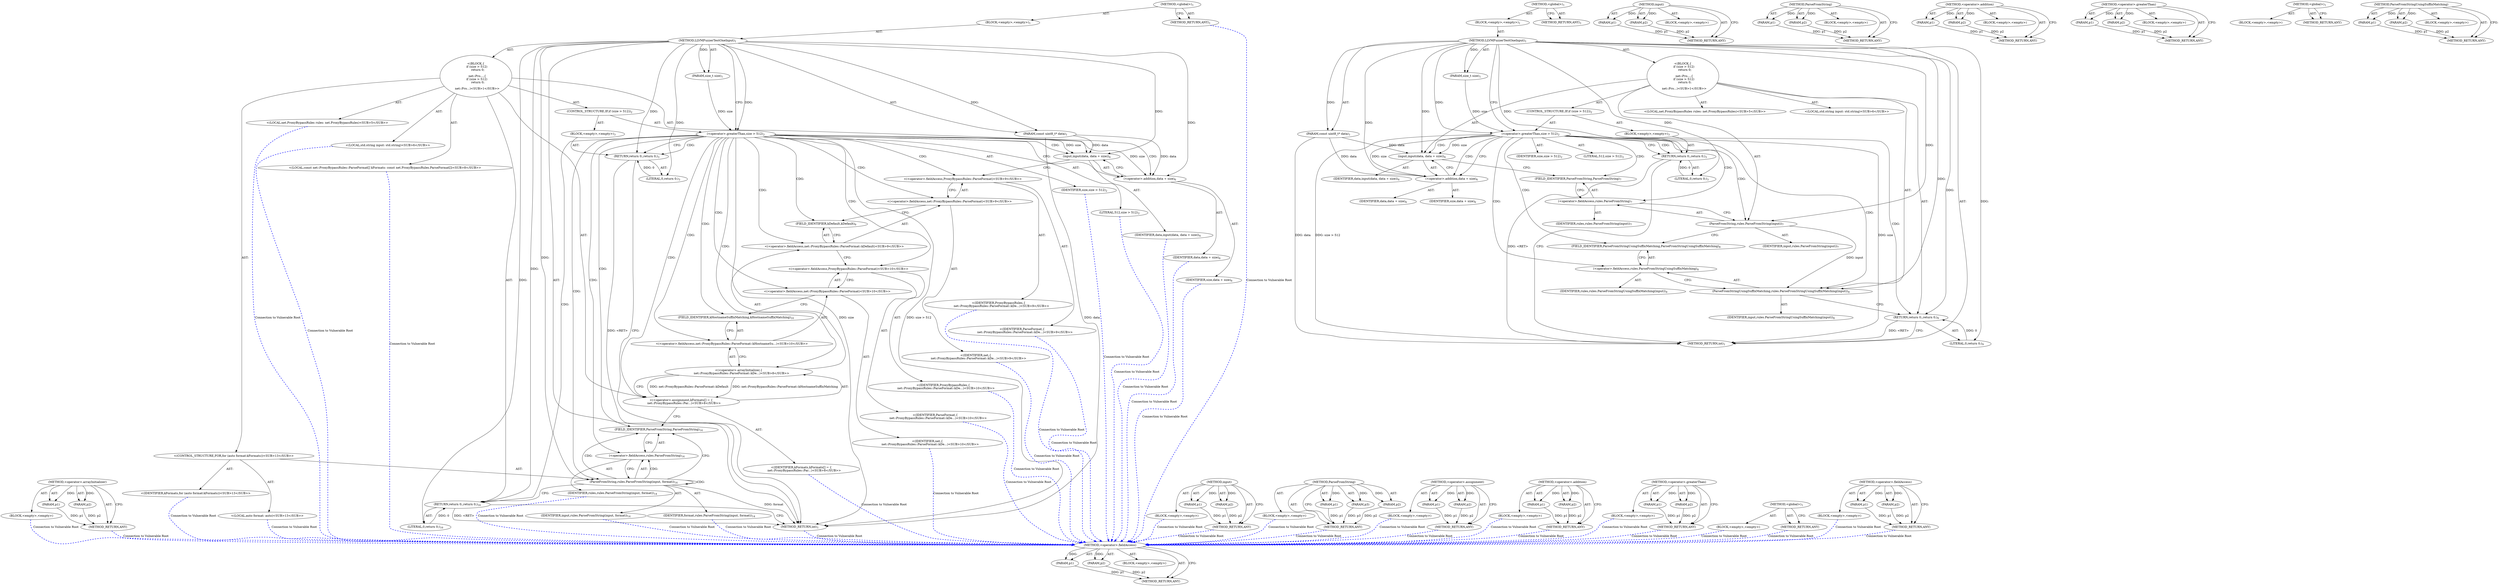 digraph "&lt;operator&gt;.fieldAccess" {
vulnerable_83 [label=<(METHOD,&lt;operator&gt;.fieldAccess)>];
vulnerable_84 [label=<(PARAM,p1)>];
vulnerable_85 [label=<(PARAM,p2)>];
vulnerable_86 [label=<(BLOCK,&lt;empty&gt;,&lt;empty&gt;)>];
vulnerable_87 [label=<(METHOD_RETURN,ANY)>];
vulnerable_6 [label=<(METHOD,&lt;global&gt;)<SUB>1</SUB>>];
vulnerable_7 [label=<(BLOCK,&lt;empty&gt;,&lt;empty&gt;)<SUB>1</SUB>>];
vulnerable_8 [label=<(METHOD,LLVMFuzzerTestOneInput)<SUB>1</SUB>>];
vulnerable_9 [label=<(PARAM,const uint8_t* data)<SUB>1</SUB>>];
vulnerable_10 [label=<(PARAM,size_t size)<SUB>1</SUB>>];
vulnerable_11 [label="<(BLOCK,{
  if (size &gt; 512)
    return 0;
 
   net::Pro...,{
  if (size &gt; 512)
    return 0;
 
   net::Pro...)<SUB>1</SUB>>"];
vulnerable_12 [label=<(CONTROL_STRUCTURE,IF,if (size &gt; 512))<SUB>2</SUB>>];
vulnerable_13 [label=<(&lt;operator&gt;.greaterThan,size &gt; 512)<SUB>2</SUB>>];
vulnerable_14 [label=<(IDENTIFIER,size,size &gt; 512)<SUB>2</SUB>>];
vulnerable_15 [label=<(LITERAL,512,size &gt; 512)<SUB>2</SUB>>];
vulnerable_16 [label=<(BLOCK,&lt;empty&gt;,&lt;empty&gt;)<SUB>3</SUB>>];
vulnerable_17 [label=<(RETURN,return 0;,return 0;)<SUB>3</SUB>>];
vulnerable_18 [label=<(LITERAL,0,return 0;)<SUB>3</SUB>>];
vulnerable_19 [label="<(LOCAL,net.ProxyBypassRules rules: net.ProxyBypassRules)<SUB>5</SUB>>"];
vulnerable_20 [label="<(LOCAL,std.string input: std.string)<SUB>6</SUB>>"];
vulnerable_21 [label=<(input,input(data, data + size))<SUB>6</SUB>>];
vulnerable_22 [label=<(IDENTIFIER,data,input(data, data + size))<SUB>6</SUB>>];
vulnerable_23 [label=<(&lt;operator&gt;.addition,data + size)<SUB>6</SUB>>];
vulnerable_24 [label=<(IDENTIFIER,data,data + size)<SUB>6</SUB>>];
vulnerable_25 [label=<(IDENTIFIER,size,data + size)<SUB>6</SUB>>];
vulnerable_26 [label=<(ParseFromString,rules.ParseFromString(input))<SUB>7</SUB>>];
vulnerable_27 [label=<(&lt;operator&gt;.fieldAccess,rules.ParseFromString)<SUB>7</SUB>>];
vulnerable_28 [label=<(IDENTIFIER,rules,rules.ParseFromString(input))<SUB>7</SUB>>];
vulnerable_29 [label=<(FIELD_IDENTIFIER,ParseFromString,ParseFromString)<SUB>7</SUB>>];
vulnerable_30 [label=<(IDENTIFIER,input,rules.ParseFromString(input))<SUB>7</SUB>>];
vulnerable_31 [label=<(ParseFromStringUsingSuffixMatching,rules.ParseFromStringUsingSuffixMatching(input))<SUB>8</SUB>>];
vulnerable_32 [label=<(&lt;operator&gt;.fieldAccess,rules.ParseFromStringUsingSuffixMatching)<SUB>8</SUB>>];
vulnerable_33 [label=<(IDENTIFIER,rules,rules.ParseFromStringUsingSuffixMatching(input))<SUB>8</SUB>>];
vulnerable_34 [label=<(FIELD_IDENTIFIER,ParseFromStringUsingSuffixMatching,ParseFromStringUsingSuffixMatching)<SUB>8</SUB>>];
vulnerable_35 [label=<(IDENTIFIER,input,rules.ParseFromStringUsingSuffixMatching(input))<SUB>8</SUB>>];
vulnerable_36 [label=<(RETURN,return 0;,return 0;)<SUB>9</SUB>>];
vulnerable_37 [label=<(LITERAL,0,return 0;)<SUB>9</SUB>>];
vulnerable_38 [label=<(METHOD_RETURN,int)<SUB>1</SUB>>];
vulnerable_40 [label=<(METHOD_RETURN,ANY)<SUB>1</SUB>>];
vulnerable_68 [label=<(METHOD,input)>];
vulnerable_69 [label=<(PARAM,p1)>];
vulnerable_70 [label=<(PARAM,p2)>];
vulnerable_71 [label=<(BLOCK,&lt;empty&gt;,&lt;empty&gt;)>];
vulnerable_72 [label=<(METHOD_RETURN,ANY)>];
vulnerable_78 [label=<(METHOD,ParseFromString)>];
vulnerable_79 [label=<(PARAM,p1)>];
vulnerable_80 [label=<(PARAM,p2)>];
vulnerable_81 [label=<(BLOCK,&lt;empty&gt;,&lt;empty&gt;)>];
vulnerable_82 [label=<(METHOD_RETURN,ANY)>];
vulnerable_73 [label=<(METHOD,&lt;operator&gt;.addition)>];
vulnerable_74 [label=<(PARAM,p1)>];
vulnerable_75 [label=<(PARAM,p2)>];
vulnerable_76 [label=<(BLOCK,&lt;empty&gt;,&lt;empty&gt;)>];
vulnerable_77 [label=<(METHOD_RETURN,ANY)>];
vulnerable_63 [label=<(METHOD,&lt;operator&gt;.greaterThan)>];
vulnerable_64 [label=<(PARAM,p1)>];
vulnerable_65 [label=<(PARAM,p2)>];
vulnerable_66 [label=<(BLOCK,&lt;empty&gt;,&lt;empty&gt;)>];
vulnerable_67 [label=<(METHOD_RETURN,ANY)>];
vulnerable_57 [label=<(METHOD,&lt;global&gt;)<SUB>1</SUB>>];
vulnerable_58 [label=<(BLOCK,&lt;empty&gt;,&lt;empty&gt;)>];
vulnerable_59 [label=<(METHOD_RETURN,ANY)>];
vulnerable_88 [label=<(METHOD,ParseFromStringUsingSuffixMatching)>];
vulnerable_89 [label=<(PARAM,p1)>];
vulnerable_90 [label=<(PARAM,p2)>];
vulnerable_91 [label=<(BLOCK,&lt;empty&gt;,&lt;empty&gt;)>];
vulnerable_92 [label=<(METHOD_RETURN,ANY)>];
fixed_110 [label=<(METHOD,&lt;operator&gt;.arrayInitializer)>];
fixed_111 [label=<(PARAM,p1)>];
fixed_112 [label=<(PARAM,p2)>];
fixed_113 [label=<(BLOCK,&lt;empty&gt;,&lt;empty&gt;)>];
fixed_114 [label=<(METHOD_RETURN,ANY)>];
fixed_6 [label=<(METHOD,&lt;global&gt;)<SUB>1</SUB>>];
fixed_7 [label=<(BLOCK,&lt;empty&gt;,&lt;empty&gt;)<SUB>1</SUB>>];
fixed_8 [label=<(METHOD,LLVMFuzzerTestOneInput)<SUB>1</SUB>>];
fixed_9 [label=<(PARAM,const uint8_t* data)<SUB>1</SUB>>];
fixed_10 [label=<(PARAM,size_t size)<SUB>1</SUB>>];
fixed_11 [label="<(BLOCK,{
  if (size &gt; 512)
    return 0;
 
   net::Pro...,{
  if (size &gt; 512)
    return 0;
 
   net::Pro...)<SUB>1</SUB>>"];
fixed_12 [label=<(CONTROL_STRUCTURE,IF,if (size &gt; 512))<SUB>2</SUB>>];
fixed_13 [label=<(&lt;operator&gt;.greaterThan,size &gt; 512)<SUB>2</SUB>>];
fixed_14 [label=<(IDENTIFIER,size,size &gt; 512)<SUB>2</SUB>>];
fixed_15 [label=<(LITERAL,512,size &gt; 512)<SUB>2</SUB>>];
fixed_16 [label=<(BLOCK,&lt;empty&gt;,&lt;empty&gt;)<SUB>3</SUB>>];
fixed_17 [label=<(RETURN,return 0;,return 0;)<SUB>3</SUB>>];
fixed_18 [label=<(LITERAL,0,return 0;)<SUB>3</SUB>>];
fixed_19 [label="<(LOCAL,net.ProxyBypassRules rules: net.ProxyBypassRules)<SUB>5</SUB>>"];
fixed_20 [label="<(LOCAL,std.string input: std.string)<SUB>6</SUB>>"];
fixed_21 [label=<(input,input(data, data + size))<SUB>6</SUB>>];
fixed_22 [label=<(IDENTIFIER,data,input(data, data + size))<SUB>6</SUB>>];
fixed_23 [label=<(&lt;operator&gt;.addition,data + size)<SUB>6</SUB>>];
fixed_24 [label=<(IDENTIFIER,data,data + size)<SUB>6</SUB>>];
fixed_25 [label=<(IDENTIFIER,size,data + size)<SUB>6</SUB>>];
fixed_26 [label="<(LOCAL,const net::ProxyBypassRules::ParseFormat[] kFormats: const net.ProxyBypassRules.ParseFormat[])<SUB>8</SUB>>"];
fixed_27 [label="<(&lt;operator&gt;.assignment,kFormats[] = {
      net::ProxyBypassRules::Par...)<SUB>8</SUB>>"];
fixed_28 [label="<(IDENTIFIER,kFormats,kFormats[] = {
      net::ProxyBypassRules::Par...)<SUB>8</SUB>>"];
fixed_29 [label="<(&lt;operator&gt;.arrayInitializer,{
      net::ProxyBypassRules::ParseFormat::kDe...)<SUB>8</SUB>>"];
fixed_30 [label="<(&lt;operator&gt;.fieldAccess,net::ProxyBypassRules::ParseFormat::kDefault)<SUB>9</SUB>>"];
fixed_31 [label="<(&lt;operator&gt;.fieldAccess,net::ProxyBypassRules::ParseFormat)<SUB>9</SUB>>"];
fixed_32 [label="<(IDENTIFIER,net,{
      net::ProxyBypassRules::ParseFormat::kDe...)<SUB>9</SUB>>"];
fixed_33 [label="<(&lt;operator&gt;.fieldAccess,ProxyBypassRules::ParseFormat)<SUB>9</SUB>>"];
fixed_34 [label="<(IDENTIFIER,ProxyBypassRules,{
      net::ProxyBypassRules::ParseFormat::kDe...)<SUB>9</SUB>>"];
fixed_35 [label="<(IDENTIFIER,ParseFormat,{
      net::ProxyBypassRules::ParseFormat::kDe...)<SUB>9</SUB>>"];
fixed_36 [label=<(FIELD_IDENTIFIER,kDefault,kDefault)<SUB>9</SUB>>];
fixed_37 [label="<(&lt;operator&gt;.fieldAccess,net::ProxyBypassRules::ParseFormat::kHostnameSu...)<SUB>10</SUB>>"];
fixed_38 [label="<(&lt;operator&gt;.fieldAccess,net::ProxyBypassRules::ParseFormat)<SUB>10</SUB>>"];
fixed_39 [label="<(IDENTIFIER,net,{
      net::ProxyBypassRules::ParseFormat::kDe...)<SUB>10</SUB>>"];
fixed_40 [label="<(&lt;operator&gt;.fieldAccess,ProxyBypassRules::ParseFormat)<SUB>10</SUB>>"];
fixed_41 [label="<(IDENTIFIER,ProxyBypassRules,{
      net::ProxyBypassRules::ParseFormat::kDe...)<SUB>10</SUB>>"];
fixed_42 [label="<(IDENTIFIER,ParseFormat,{
      net::ProxyBypassRules::ParseFormat::kDe...)<SUB>10</SUB>>"];
fixed_43 [label=<(FIELD_IDENTIFIER,kHostnameSuffixMatching,kHostnameSuffixMatching)<SUB>10</SUB>>];
fixed_44 [label="<(CONTROL_STRUCTURE,FOR,for (auto format:kFormats))<SUB>13</SUB>>"];
fixed_45 [label="<(IDENTIFIER,kFormats,for (auto format:kFormats))<SUB>13</SUB>>"];
fixed_46 [label="<(LOCAL,auto format: auto)<SUB>13</SUB>>"];
fixed_47 [label=<(ParseFromString,rules.ParseFromString(input, format))<SUB>14</SUB>>];
fixed_48 [label=<(&lt;operator&gt;.fieldAccess,rules.ParseFromString)<SUB>14</SUB>>];
fixed_49 [label=<(IDENTIFIER,rules,rules.ParseFromString(input, format))<SUB>14</SUB>>];
fixed_50 [label=<(FIELD_IDENTIFIER,ParseFromString,ParseFromString)<SUB>14</SUB>>];
fixed_51 [label=<(IDENTIFIER,input,rules.ParseFromString(input, format))<SUB>14</SUB>>];
fixed_52 [label=<(IDENTIFIER,format,rules.ParseFromString(input, format))<SUB>14</SUB>>];
fixed_53 [label=<(RETURN,return 0;,return 0;)<SUB>16</SUB>>];
fixed_54 [label=<(LITERAL,0,return 0;)<SUB>16</SUB>>];
fixed_55 [label=<(METHOD_RETURN,int)<SUB>1</SUB>>];
fixed_57 [label=<(METHOD_RETURN,ANY)<SUB>1</SUB>>];
fixed_95 [label=<(METHOD,input)>];
fixed_96 [label=<(PARAM,p1)>];
fixed_97 [label=<(PARAM,p2)>];
fixed_98 [label=<(BLOCK,&lt;empty&gt;,&lt;empty&gt;)>];
fixed_99 [label=<(METHOD_RETURN,ANY)>];
fixed_120 [label=<(METHOD,ParseFromString)>];
fixed_121 [label=<(PARAM,p1)>];
fixed_122 [label=<(PARAM,p2)>];
fixed_123 [label=<(PARAM,p3)>];
fixed_124 [label=<(BLOCK,&lt;empty&gt;,&lt;empty&gt;)>];
fixed_125 [label=<(METHOD_RETURN,ANY)>];
fixed_105 [label=<(METHOD,&lt;operator&gt;.assignment)>];
fixed_106 [label=<(PARAM,p1)>];
fixed_107 [label=<(PARAM,p2)>];
fixed_108 [label=<(BLOCK,&lt;empty&gt;,&lt;empty&gt;)>];
fixed_109 [label=<(METHOD_RETURN,ANY)>];
fixed_100 [label=<(METHOD,&lt;operator&gt;.addition)>];
fixed_101 [label=<(PARAM,p1)>];
fixed_102 [label=<(PARAM,p2)>];
fixed_103 [label=<(BLOCK,&lt;empty&gt;,&lt;empty&gt;)>];
fixed_104 [label=<(METHOD_RETURN,ANY)>];
fixed_90 [label=<(METHOD,&lt;operator&gt;.greaterThan)>];
fixed_91 [label=<(PARAM,p1)>];
fixed_92 [label=<(PARAM,p2)>];
fixed_93 [label=<(BLOCK,&lt;empty&gt;,&lt;empty&gt;)>];
fixed_94 [label=<(METHOD_RETURN,ANY)>];
fixed_84 [label=<(METHOD,&lt;global&gt;)<SUB>1</SUB>>];
fixed_85 [label=<(BLOCK,&lt;empty&gt;,&lt;empty&gt;)>];
fixed_86 [label=<(METHOD_RETURN,ANY)>];
fixed_115 [label=<(METHOD,&lt;operator&gt;.fieldAccess)>];
fixed_116 [label=<(PARAM,p1)>];
fixed_117 [label=<(PARAM,p2)>];
fixed_118 [label=<(BLOCK,&lt;empty&gt;,&lt;empty&gt;)>];
fixed_119 [label=<(METHOD_RETURN,ANY)>];
vulnerable_83 -> vulnerable_84  [key=0, label="AST: "];
vulnerable_83 -> vulnerable_84  [key=1, label="DDG: "];
vulnerable_83 -> vulnerable_86  [key=0, label="AST: "];
vulnerable_83 -> vulnerable_85  [key=0, label="AST: "];
vulnerable_83 -> vulnerable_85  [key=1, label="DDG: "];
vulnerable_83 -> vulnerable_87  [key=0, label="AST: "];
vulnerable_83 -> vulnerable_87  [key=1, label="CFG: "];
vulnerable_84 -> vulnerable_87  [key=0, label="DDG: p1"];
vulnerable_85 -> vulnerable_87  [key=0, label="DDG: p2"];
vulnerable_6 -> vulnerable_7  [key=0, label="AST: "];
vulnerable_6 -> vulnerable_40  [key=0, label="AST: "];
vulnerable_6 -> vulnerable_40  [key=1, label="CFG: "];
vulnerable_7 -> vulnerable_8  [key=0, label="AST: "];
vulnerable_8 -> vulnerable_9  [key=0, label="AST: "];
vulnerable_8 -> vulnerable_9  [key=1, label="DDG: "];
vulnerable_8 -> vulnerable_10  [key=0, label="AST: "];
vulnerable_8 -> vulnerable_10  [key=1, label="DDG: "];
vulnerable_8 -> vulnerable_11  [key=0, label="AST: "];
vulnerable_8 -> vulnerable_38  [key=0, label="AST: "];
vulnerable_8 -> vulnerable_13  [key=0, label="CFG: "];
vulnerable_8 -> vulnerable_13  [key=1, label="DDG: "];
vulnerable_8 -> vulnerable_36  [key=0, label="DDG: "];
vulnerable_8 -> vulnerable_21  [key=0, label="DDG: "];
vulnerable_8 -> vulnerable_26  [key=0, label="DDG: "];
vulnerable_8 -> vulnerable_31  [key=0, label="DDG: "];
vulnerable_8 -> vulnerable_37  [key=0, label="DDG: "];
vulnerable_8 -> vulnerable_17  [key=0, label="DDG: "];
vulnerable_8 -> vulnerable_23  [key=0, label="DDG: "];
vulnerable_8 -> vulnerable_18  [key=0, label="DDG: "];
vulnerable_9 -> vulnerable_38  [key=0, label="DDG: data"];
vulnerable_9 -> vulnerable_21  [key=0, label="DDG: data"];
vulnerable_9 -> vulnerable_23  [key=0, label="DDG: data"];
vulnerable_10 -> vulnerable_13  [key=0, label="DDG: size"];
vulnerable_11 -> vulnerable_12  [key=0, label="AST: "];
vulnerable_11 -> vulnerable_19  [key=0, label="AST: "];
vulnerable_11 -> vulnerable_20  [key=0, label="AST: "];
vulnerable_11 -> vulnerable_21  [key=0, label="AST: "];
vulnerable_11 -> vulnerable_26  [key=0, label="AST: "];
vulnerable_11 -> vulnerable_31  [key=0, label="AST: "];
vulnerable_11 -> vulnerable_36  [key=0, label="AST: "];
vulnerable_12 -> vulnerable_13  [key=0, label="AST: "];
vulnerable_12 -> vulnerable_16  [key=0, label="AST: "];
vulnerable_13 -> vulnerable_14  [key=0, label="AST: "];
vulnerable_13 -> vulnerable_15  [key=0, label="AST: "];
vulnerable_13 -> vulnerable_17  [key=0, label="CFG: "];
vulnerable_13 -> vulnerable_17  [key=1, label="CDG: "];
vulnerable_13 -> vulnerable_23  [key=0, label="CFG: "];
vulnerable_13 -> vulnerable_23  [key=1, label="DDG: size"];
vulnerable_13 -> vulnerable_23  [key=2, label="CDG: "];
vulnerable_13 -> vulnerable_38  [key=0, label="DDG: size"];
vulnerable_13 -> vulnerable_38  [key=1, label="DDG: size &gt; 512"];
vulnerable_13 -> vulnerable_21  [key=0, label="DDG: size"];
vulnerable_13 -> vulnerable_21  [key=1, label="CDG: "];
vulnerable_13 -> vulnerable_29  [key=0, label="CDG: "];
vulnerable_13 -> vulnerable_34  [key=0, label="CDG: "];
vulnerable_13 -> vulnerable_32  [key=0, label="CDG: "];
vulnerable_13 -> vulnerable_26  [key=0, label="CDG: "];
vulnerable_13 -> vulnerable_36  [key=0, label="CDG: "];
vulnerable_13 -> vulnerable_27  [key=0, label="CDG: "];
vulnerable_13 -> vulnerable_31  [key=0, label="CDG: "];
vulnerable_16 -> vulnerable_17  [key=0, label="AST: "];
vulnerable_17 -> vulnerable_18  [key=0, label="AST: "];
vulnerable_17 -> vulnerable_38  [key=0, label="CFG: "];
vulnerable_17 -> vulnerable_38  [key=1, label="DDG: &lt;RET&gt;"];
vulnerable_18 -> vulnerable_17  [key=0, label="DDG: 0"];
vulnerable_21 -> vulnerable_22  [key=0, label="AST: "];
vulnerable_21 -> vulnerable_23  [key=0, label="AST: "];
vulnerable_21 -> vulnerable_29  [key=0, label="CFG: "];
vulnerable_23 -> vulnerable_24  [key=0, label="AST: "];
vulnerable_23 -> vulnerable_25  [key=0, label="AST: "];
vulnerable_23 -> vulnerable_21  [key=0, label="CFG: "];
vulnerable_26 -> vulnerable_27  [key=0, label="AST: "];
vulnerable_26 -> vulnerable_30  [key=0, label="AST: "];
vulnerable_26 -> vulnerable_34  [key=0, label="CFG: "];
vulnerable_26 -> vulnerable_31  [key=0, label="DDG: input"];
vulnerable_27 -> vulnerable_28  [key=0, label="AST: "];
vulnerable_27 -> vulnerable_29  [key=0, label="AST: "];
vulnerable_27 -> vulnerable_26  [key=0, label="CFG: "];
vulnerable_29 -> vulnerable_27  [key=0, label="CFG: "];
vulnerable_31 -> vulnerable_32  [key=0, label="AST: "];
vulnerable_31 -> vulnerable_35  [key=0, label="AST: "];
vulnerable_31 -> vulnerable_36  [key=0, label="CFG: "];
vulnerable_32 -> vulnerable_33  [key=0, label="AST: "];
vulnerable_32 -> vulnerable_34  [key=0, label="AST: "];
vulnerable_32 -> vulnerable_31  [key=0, label="CFG: "];
vulnerable_34 -> vulnerable_32  [key=0, label="CFG: "];
vulnerable_36 -> vulnerable_37  [key=0, label="AST: "];
vulnerable_36 -> vulnerable_38  [key=0, label="CFG: "];
vulnerable_36 -> vulnerable_38  [key=1, label="DDG: &lt;RET&gt;"];
vulnerable_37 -> vulnerable_36  [key=0, label="DDG: 0"];
vulnerable_68 -> vulnerable_69  [key=0, label="AST: "];
vulnerable_68 -> vulnerable_69  [key=1, label="DDG: "];
vulnerable_68 -> vulnerable_71  [key=0, label="AST: "];
vulnerable_68 -> vulnerable_70  [key=0, label="AST: "];
vulnerable_68 -> vulnerable_70  [key=1, label="DDG: "];
vulnerable_68 -> vulnerable_72  [key=0, label="AST: "];
vulnerable_68 -> vulnerable_72  [key=1, label="CFG: "];
vulnerable_69 -> vulnerable_72  [key=0, label="DDG: p1"];
vulnerable_70 -> vulnerable_72  [key=0, label="DDG: p2"];
vulnerable_78 -> vulnerable_79  [key=0, label="AST: "];
vulnerable_78 -> vulnerable_79  [key=1, label="DDG: "];
vulnerable_78 -> vulnerable_81  [key=0, label="AST: "];
vulnerable_78 -> vulnerable_80  [key=0, label="AST: "];
vulnerable_78 -> vulnerable_80  [key=1, label="DDG: "];
vulnerable_78 -> vulnerable_82  [key=0, label="AST: "];
vulnerable_78 -> vulnerable_82  [key=1, label="CFG: "];
vulnerable_79 -> vulnerable_82  [key=0, label="DDG: p1"];
vulnerable_80 -> vulnerable_82  [key=0, label="DDG: p2"];
vulnerable_73 -> vulnerable_74  [key=0, label="AST: "];
vulnerable_73 -> vulnerable_74  [key=1, label="DDG: "];
vulnerable_73 -> vulnerable_76  [key=0, label="AST: "];
vulnerable_73 -> vulnerable_75  [key=0, label="AST: "];
vulnerable_73 -> vulnerable_75  [key=1, label="DDG: "];
vulnerable_73 -> vulnerable_77  [key=0, label="AST: "];
vulnerable_73 -> vulnerable_77  [key=1, label="CFG: "];
vulnerable_74 -> vulnerable_77  [key=0, label="DDG: p1"];
vulnerable_75 -> vulnerable_77  [key=0, label="DDG: p2"];
vulnerable_63 -> vulnerable_64  [key=0, label="AST: "];
vulnerable_63 -> vulnerable_64  [key=1, label="DDG: "];
vulnerable_63 -> vulnerable_66  [key=0, label="AST: "];
vulnerable_63 -> vulnerable_65  [key=0, label="AST: "];
vulnerable_63 -> vulnerable_65  [key=1, label="DDG: "];
vulnerable_63 -> vulnerable_67  [key=0, label="AST: "];
vulnerable_63 -> vulnerable_67  [key=1, label="CFG: "];
vulnerable_64 -> vulnerable_67  [key=0, label="DDG: p1"];
vulnerable_65 -> vulnerable_67  [key=0, label="DDG: p2"];
vulnerable_57 -> vulnerable_58  [key=0, label="AST: "];
vulnerable_57 -> vulnerable_59  [key=0, label="AST: "];
vulnerable_57 -> vulnerable_59  [key=1, label="CFG: "];
vulnerable_88 -> vulnerable_89  [key=0, label="AST: "];
vulnerable_88 -> vulnerable_89  [key=1, label="DDG: "];
vulnerable_88 -> vulnerable_91  [key=0, label="AST: "];
vulnerable_88 -> vulnerable_90  [key=0, label="AST: "];
vulnerable_88 -> vulnerable_90  [key=1, label="DDG: "];
vulnerable_88 -> vulnerable_92  [key=0, label="AST: "];
vulnerable_88 -> vulnerable_92  [key=1, label="CFG: "];
vulnerable_89 -> vulnerable_92  [key=0, label="DDG: p1"];
vulnerable_90 -> vulnerable_92  [key=0, label="DDG: p2"];
fixed_110 -> fixed_111  [key=0, label="AST: "];
fixed_110 -> fixed_111  [key=1, label="DDG: "];
fixed_110 -> fixed_113  [key=0, label="AST: "];
fixed_110 -> fixed_112  [key=0, label="AST: "];
fixed_110 -> fixed_112  [key=1, label="DDG: "];
fixed_110 -> fixed_114  [key=0, label="AST: "];
fixed_110 -> fixed_114  [key=1, label="CFG: "];
fixed_111 -> fixed_114  [key=0, label="DDG: p1"];
fixed_112 -> fixed_114  [key=0, label="DDG: p2"];
fixed_113 -> vulnerable_83  [color=blue, key=0, label="Connection to Vulnerable Root", penwidth="2.0", style=dashed];
fixed_114 -> vulnerable_83  [color=blue, key=0, label="Connection to Vulnerable Root", penwidth="2.0", style=dashed];
fixed_6 -> fixed_7  [key=0, label="AST: "];
fixed_6 -> fixed_57  [key=0, label="AST: "];
fixed_6 -> fixed_57  [key=1, label="CFG: "];
fixed_7 -> fixed_8  [key=0, label="AST: "];
fixed_8 -> fixed_9  [key=0, label="AST: "];
fixed_8 -> fixed_9  [key=1, label="DDG: "];
fixed_8 -> fixed_10  [key=0, label="AST: "];
fixed_8 -> fixed_10  [key=1, label="DDG: "];
fixed_8 -> fixed_11  [key=0, label="AST: "];
fixed_8 -> fixed_55  [key=0, label="AST: "];
fixed_8 -> fixed_13  [key=0, label="CFG: "];
fixed_8 -> fixed_13  [key=1, label="DDG: "];
fixed_8 -> fixed_53  [key=0, label="DDG: "];
fixed_8 -> fixed_21  [key=0, label="DDG: "];
fixed_8 -> fixed_54  [key=0, label="DDG: "];
fixed_8 -> fixed_17  [key=0, label="DDG: "];
fixed_8 -> fixed_23  [key=0, label="DDG: "];
fixed_8 -> fixed_47  [key=0, label="DDG: "];
fixed_8 -> fixed_18  [key=0, label="DDG: "];
fixed_9 -> fixed_55  [key=0, label="DDG: data"];
fixed_9 -> fixed_21  [key=0, label="DDG: data"];
fixed_9 -> fixed_23  [key=0, label="DDG: data"];
fixed_10 -> fixed_13  [key=0, label="DDG: size"];
fixed_11 -> fixed_12  [key=0, label="AST: "];
fixed_11 -> fixed_19  [key=0, label="AST: "];
fixed_11 -> fixed_20  [key=0, label="AST: "];
fixed_11 -> fixed_21  [key=0, label="AST: "];
fixed_11 -> fixed_26  [key=0, label="AST: "];
fixed_11 -> fixed_27  [key=0, label="AST: "];
fixed_11 -> fixed_44  [key=0, label="AST: "];
fixed_11 -> fixed_53  [key=0, label="AST: "];
fixed_12 -> fixed_13  [key=0, label="AST: "];
fixed_12 -> fixed_16  [key=0, label="AST: "];
fixed_13 -> fixed_14  [key=0, label="AST: "];
fixed_13 -> fixed_15  [key=0, label="AST: "];
fixed_13 -> fixed_17  [key=0, label="CFG: "];
fixed_13 -> fixed_17  [key=1, label="CDG: "];
fixed_13 -> fixed_23  [key=0, label="CFG: "];
fixed_13 -> fixed_23  [key=1, label="DDG: size"];
fixed_13 -> fixed_23  [key=2, label="CDG: "];
fixed_13 -> fixed_55  [key=0, label="DDG: size"];
fixed_13 -> fixed_55  [key=1, label="DDG: size &gt; 512"];
fixed_13 -> fixed_21  [key=0, label="DDG: size"];
fixed_13 -> fixed_21  [key=1, label="CDG: "];
fixed_13 -> fixed_47  [key=0, label="CDG: "];
fixed_13 -> fixed_30  [key=0, label="CDG: "];
fixed_13 -> fixed_48  [key=0, label="CDG: "];
fixed_13 -> fixed_33  [key=0, label="CDG: "];
fixed_13 -> fixed_36  [key=0, label="CDG: "];
fixed_13 -> fixed_37  [key=0, label="CDG: "];
fixed_13 -> fixed_53  [key=0, label="CDG: "];
fixed_13 -> fixed_38  [key=0, label="CDG: "];
fixed_13 -> fixed_27  [key=0, label="CDG: "];
fixed_13 -> fixed_40  [key=0, label="CDG: "];
fixed_13 -> fixed_29  [key=0, label="CDG: "];
fixed_13 -> fixed_50  [key=0, label="CDG: "];
fixed_13 -> fixed_31  [key=0, label="CDG: "];
fixed_13 -> fixed_43  [key=0, label="CDG: "];
fixed_14 -> vulnerable_83  [color=blue, key=0, label="Connection to Vulnerable Root", penwidth="2.0", style=dashed];
fixed_15 -> vulnerable_83  [color=blue, key=0, label="Connection to Vulnerable Root", penwidth="2.0", style=dashed];
fixed_16 -> fixed_17  [key=0, label="AST: "];
fixed_17 -> fixed_18  [key=0, label="AST: "];
fixed_17 -> fixed_55  [key=0, label="CFG: "];
fixed_17 -> fixed_55  [key=1, label="DDG: &lt;RET&gt;"];
fixed_18 -> fixed_17  [key=0, label="DDG: 0"];
fixed_19 -> vulnerable_83  [color=blue, key=0, label="Connection to Vulnerable Root", penwidth="2.0", style=dashed];
fixed_20 -> vulnerable_83  [color=blue, key=0, label="Connection to Vulnerable Root", penwidth="2.0", style=dashed];
fixed_21 -> fixed_22  [key=0, label="AST: "];
fixed_21 -> fixed_23  [key=0, label="AST: "];
fixed_21 -> fixed_33  [key=0, label="CFG: "];
fixed_22 -> vulnerable_83  [color=blue, key=0, label="Connection to Vulnerable Root", penwidth="2.0", style=dashed];
fixed_23 -> fixed_24  [key=0, label="AST: "];
fixed_23 -> fixed_25  [key=0, label="AST: "];
fixed_23 -> fixed_21  [key=0, label="CFG: "];
fixed_24 -> vulnerable_83  [color=blue, key=0, label="Connection to Vulnerable Root", penwidth="2.0", style=dashed];
fixed_25 -> vulnerable_83  [color=blue, key=0, label="Connection to Vulnerable Root", penwidth="2.0", style=dashed];
fixed_26 -> vulnerable_83  [color=blue, key=0, label="Connection to Vulnerable Root", penwidth="2.0", style=dashed];
fixed_27 -> fixed_28  [key=0, label="AST: "];
fixed_27 -> fixed_29  [key=0, label="AST: "];
fixed_27 -> fixed_50  [key=0, label="CFG: "];
fixed_28 -> vulnerable_83  [color=blue, key=0, label="Connection to Vulnerable Root", penwidth="2.0", style=dashed];
fixed_29 -> fixed_30  [key=0, label="AST: "];
fixed_29 -> fixed_37  [key=0, label="AST: "];
fixed_29 -> fixed_27  [key=0, label="CFG: "];
fixed_29 -> fixed_27  [key=1, label="DDG: net::ProxyBypassRules::ParseFormat::kDefault"];
fixed_29 -> fixed_27  [key=2, label="DDG: net::ProxyBypassRules::ParseFormat::kHostnameSuffixMatching"];
fixed_30 -> fixed_31  [key=0, label="AST: "];
fixed_30 -> fixed_36  [key=0, label="AST: "];
fixed_30 -> fixed_40  [key=0, label="CFG: "];
fixed_31 -> fixed_32  [key=0, label="AST: "];
fixed_31 -> fixed_33  [key=0, label="AST: "];
fixed_31 -> fixed_36  [key=0, label="CFG: "];
fixed_32 -> vulnerable_83  [color=blue, key=0, label="Connection to Vulnerable Root", penwidth="2.0", style=dashed];
fixed_33 -> fixed_34  [key=0, label="AST: "];
fixed_33 -> fixed_35  [key=0, label="AST: "];
fixed_33 -> fixed_31  [key=0, label="CFG: "];
fixed_34 -> vulnerable_83  [color=blue, key=0, label="Connection to Vulnerable Root", penwidth="2.0", style=dashed];
fixed_35 -> vulnerable_83  [color=blue, key=0, label="Connection to Vulnerable Root", penwidth="2.0", style=dashed];
fixed_36 -> fixed_30  [key=0, label="CFG: "];
fixed_37 -> fixed_38  [key=0, label="AST: "];
fixed_37 -> fixed_43  [key=0, label="AST: "];
fixed_37 -> fixed_29  [key=0, label="CFG: "];
fixed_38 -> fixed_39  [key=0, label="AST: "];
fixed_38 -> fixed_40  [key=0, label="AST: "];
fixed_38 -> fixed_43  [key=0, label="CFG: "];
fixed_39 -> vulnerable_83  [color=blue, key=0, label="Connection to Vulnerable Root", penwidth="2.0", style=dashed];
fixed_40 -> fixed_41  [key=0, label="AST: "];
fixed_40 -> fixed_42  [key=0, label="AST: "];
fixed_40 -> fixed_38  [key=0, label="CFG: "];
fixed_41 -> vulnerable_83  [color=blue, key=0, label="Connection to Vulnerable Root", penwidth="2.0", style=dashed];
fixed_42 -> vulnerable_83  [color=blue, key=0, label="Connection to Vulnerable Root", penwidth="2.0", style=dashed];
fixed_43 -> fixed_37  [key=0, label="CFG: "];
fixed_44 -> fixed_45  [key=0, label="AST: "];
fixed_44 -> fixed_46  [key=0, label="AST: "];
fixed_44 -> fixed_47  [key=0, label="AST: "];
fixed_45 -> vulnerable_83  [color=blue, key=0, label="Connection to Vulnerable Root", penwidth="2.0", style=dashed];
fixed_46 -> vulnerable_83  [color=blue, key=0, label="Connection to Vulnerable Root", penwidth="2.0", style=dashed];
fixed_47 -> fixed_48  [key=0, label="AST: "];
fixed_47 -> fixed_48  [key=1, label="CDG: "];
fixed_47 -> fixed_51  [key=0, label="AST: "];
fixed_47 -> fixed_52  [key=0, label="AST: "];
fixed_47 -> fixed_50  [key=0, label="CFG: "];
fixed_47 -> fixed_50  [key=1, label="CDG: "];
fixed_47 -> fixed_53  [key=0, label="CFG: "];
fixed_47 -> fixed_55  [key=0, label="DDG: format"];
fixed_47 -> fixed_47  [key=0, label="CDG: "];
fixed_48 -> fixed_49  [key=0, label="AST: "];
fixed_48 -> fixed_50  [key=0, label="AST: "];
fixed_48 -> fixed_47  [key=0, label="CFG: "];
fixed_49 -> vulnerable_83  [color=blue, key=0, label="Connection to Vulnerable Root", penwidth="2.0", style=dashed];
fixed_50 -> fixed_48  [key=0, label="CFG: "];
fixed_51 -> vulnerable_83  [color=blue, key=0, label="Connection to Vulnerable Root", penwidth="2.0", style=dashed];
fixed_52 -> vulnerable_83  [color=blue, key=0, label="Connection to Vulnerable Root", penwidth="2.0", style=dashed];
fixed_53 -> fixed_54  [key=0, label="AST: "];
fixed_53 -> fixed_55  [key=0, label="CFG: "];
fixed_53 -> fixed_55  [key=1, label="DDG: &lt;RET&gt;"];
fixed_54 -> fixed_53  [key=0, label="DDG: 0"];
fixed_55 -> vulnerable_83  [color=blue, key=0, label="Connection to Vulnerable Root", penwidth="2.0", style=dashed];
fixed_57 -> vulnerable_83  [color=blue, key=0, label="Connection to Vulnerable Root", penwidth="2.0", style=dashed];
fixed_95 -> fixed_96  [key=0, label="AST: "];
fixed_95 -> fixed_96  [key=1, label="DDG: "];
fixed_95 -> fixed_98  [key=0, label="AST: "];
fixed_95 -> fixed_97  [key=0, label="AST: "];
fixed_95 -> fixed_97  [key=1, label="DDG: "];
fixed_95 -> fixed_99  [key=0, label="AST: "];
fixed_95 -> fixed_99  [key=1, label="CFG: "];
fixed_96 -> fixed_99  [key=0, label="DDG: p1"];
fixed_97 -> fixed_99  [key=0, label="DDG: p2"];
fixed_98 -> vulnerable_83  [color=blue, key=0, label="Connection to Vulnerable Root", penwidth="2.0", style=dashed];
fixed_99 -> vulnerable_83  [color=blue, key=0, label="Connection to Vulnerable Root", penwidth="2.0", style=dashed];
fixed_120 -> fixed_121  [key=0, label="AST: "];
fixed_120 -> fixed_121  [key=1, label="DDG: "];
fixed_120 -> fixed_124  [key=0, label="AST: "];
fixed_120 -> fixed_122  [key=0, label="AST: "];
fixed_120 -> fixed_122  [key=1, label="DDG: "];
fixed_120 -> fixed_125  [key=0, label="AST: "];
fixed_120 -> fixed_125  [key=1, label="CFG: "];
fixed_120 -> fixed_123  [key=0, label="AST: "];
fixed_120 -> fixed_123  [key=1, label="DDG: "];
fixed_121 -> fixed_125  [key=0, label="DDG: p1"];
fixed_122 -> fixed_125  [key=0, label="DDG: p2"];
fixed_123 -> fixed_125  [key=0, label="DDG: p3"];
fixed_124 -> vulnerable_83  [color=blue, key=0, label="Connection to Vulnerable Root", penwidth="2.0", style=dashed];
fixed_125 -> vulnerable_83  [color=blue, key=0, label="Connection to Vulnerable Root", penwidth="2.0", style=dashed];
fixed_105 -> fixed_106  [key=0, label="AST: "];
fixed_105 -> fixed_106  [key=1, label="DDG: "];
fixed_105 -> fixed_108  [key=0, label="AST: "];
fixed_105 -> fixed_107  [key=0, label="AST: "];
fixed_105 -> fixed_107  [key=1, label="DDG: "];
fixed_105 -> fixed_109  [key=0, label="AST: "];
fixed_105 -> fixed_109  [key=1, label="CFG: "];
fixed_106 -> fixed_109  [key=0, label="DDG: p1"];
fixed_107 -> fixed_109  [key=0, label="DDG: p2"];
fixed_108 -> vulnerable_83  [color=blue, key=0, label="Connection to Vulnerable Root", penwidth="2.0", style=dashed];
fixed_109 -> vulnerable_83  [color=blue, key=0, label="Connection to Vulnerable Root", penwidth="2.0", style=dashed];
fixed_100 -> fixed_101  [key=0, label="AST: "];
fixed_100 -> fixed_101  [key=1, label="DDG: "];
fixed_100 -> fixed_103  [key=0, label="AST: "];
fixed_100 -> fixed_102  [key=0, label="AST: "];
fixed_100 -> fixed_102  [key=1, label="DDG: "];
fixed_100 -> fixed_104  [key=0, label="AST: "];
fixed_100 -> fixed_104  [key=1, label="CFG: "];
fixed_101 -> fixed_104  [key=0, label="DDG: p1"];
fixed_102 -> fixed_104  [key=0, label="DDG: p2"];
fixed_103 -> vulnerable_83  [color=blue, key=0, label="Connection to Vulnerable Root", penwidth="2.0", style=dashed];
fixed_104 -> vulnerable_83  [color=blue, key=0, label="Connection to Vulnerable Root", penwidth="2.0", style=dashed];
fixed_90 -> fixed_91  [key=0, label="AST: "];
fixed_90 -> fixed_91  [key=1, label="DDG: "];
fixed_90 -> fixed_93  [key=0, label="AST: "];
fixed_90 -> fixed_92  [key=0, label="AST: "];
fixed_90 -> fixed_92  [key=1, label="DDG: "];
fixed_90 -> fixed_94  [key=0, label="AST: "];
fixed_90 -> fixed_94  [key=1, label="CFG: "];
fixed_91 -> fixed_94  [key=0, label="DDG: p1"];
fixed_92 -> fixed_94  [key=0, label="DDG: p2"];
fixed_93 -> vulnerable_83  [color=blue, key=0, label="Connection to Vulnerable Root", penwidth="2.0", style=dashed];
fixed_94 -> vulnerable_83  [color=blue, key=0, label="Connection to Vulnerable Root", penwidth="2.0", style=dashed];
fixed_84 -> fixed_85  [key=0, label="AST: "];
fixed_84 -> fixed_86  [key=0, label="AST: "];
fixed_84 -> fixed_86  [key=1, label="CFG: "];
fixed_85 -> vulnerable_83  [color=blue, key=0, label="Connection to Vulnerable Root", penwidth="2.0", style=dashed];
fixed_86 -> vulnerable_83  [color=blue, key=0, label="Connection to Vulnerable Root", penwidth="2.0", style=dashed];
fixed_115 -> fixed_116  [key=0, label="AST: "];
fixed_115 -> fixed_116  [key=1, label="DDG: "];
fixed_115 -> fixed_118  [key=0, label="AST: "];
fixed_115 -> fixed_117  [key=0, label="AST: "];
fixed_115 -> fixed_117  [key=1, label="DDG: "];
fixed_115 -> fixed_119  [key=0, label="AST: "];
fixed_115 -> fixed_119  [key=1, label="CFG: "];
fixed_116 -> fixed_119  [key=0, label="DDG: p1"];
fixed_117 -> fixed_119  [key=0, label="DDG: p2"];
fixed_118 -> vulnerable_83  [color=blue, key=0, label="Connection to Vulnerable Root", penwidth="2.0", style=dashed];
fixed_119 -> vulnerable_83  [color=blue, key=0, label="Connection to Vulnerable Root", penwidth="2.0", style=dashed];
}
